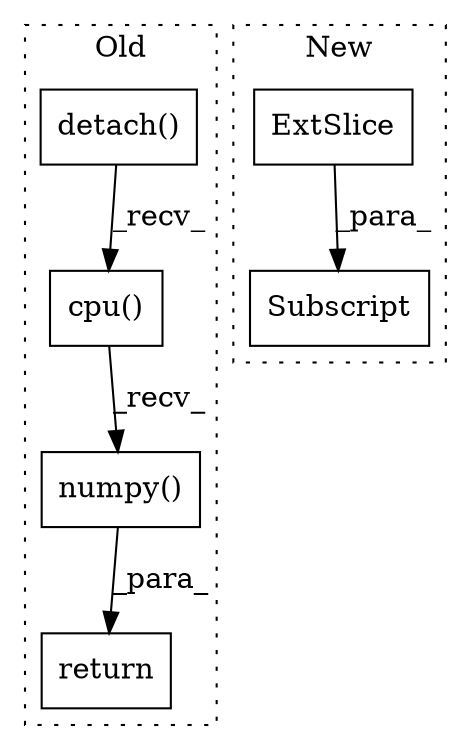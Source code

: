 digraph G {
subgraph cluster0 {
1 [label="cpu()" a="75" s="6748" l="19" shape="box"];
4 [label="numpy()" a="75" s="6748" l="27" shape="box"];
5 [label="detach()" a="75" s="6748" l="13" shape="box"];
6 [label="return" a="93" s="6741" l="7" shape="box"];
label = "Old";
style="dotted";
}
subgraph cluster1 {
2 [label="ExtSlice" a="85" s="7286" l="5" shape="box"];
3 [label="Subscript" a="63" s="7286,0" l="14,0" shape="box"];
label = "New";
style="dotted";
}
1 -> 4 [label="_recv_"];
2 -> 3 [label="_para_"];
4 -> 6 [label="_para_"];
5 -> 1 [label="_recv_"];
}
